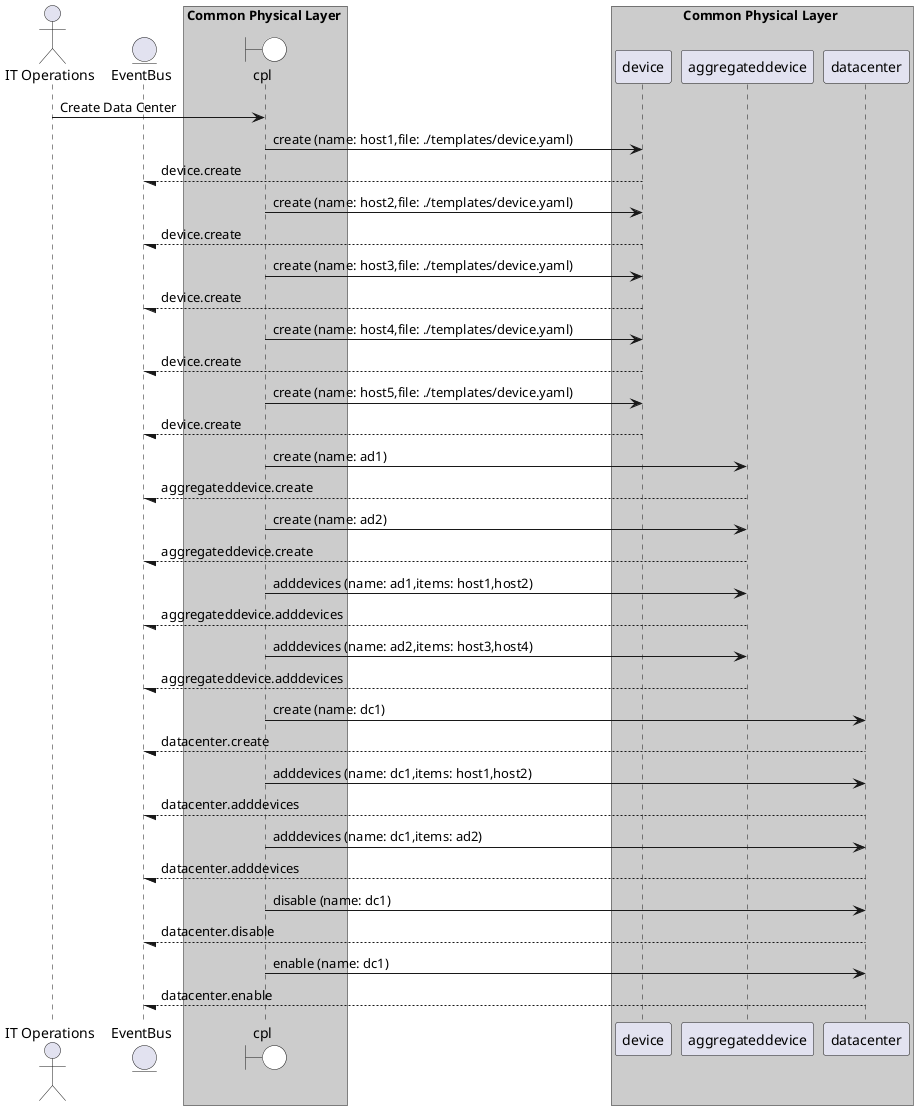 @startuml

actor "IT Operations"


entity EventBus

box Common Physical Layer #cccccc
    boundary cpl #white
end box


box Common Physical Layer #cccccc
            participant device
            participant aggregateddevice
            participant datacenter
    end box


"IT Operations" -> cpl: Create Data Center

    cpl -> "device": create (name: host1,file: ./templates/device.yaml)

    "device" --/ EventBus: device.create

    cpl -> "device": create (name: host2,file: ./templates/device.yaml)

    "device" --/ EventBus: device.create

    cpl -> "device": create (name: host3,file: ./templates/device.yaml)

    "device" --/ EventBus: device.create

    cpl -> "device": create (name: host4,file: ./templates/device.yaml)

    "device" --/ EventBus: device.create

    cpl -> "device": create (name: host5,file: ./templates/device.yaml)

    "device" --/ EventBus: device.create

    cpl -> "aggregateddevice": create (name: ad1)

    "aggregateddevice" --/ EventBus: aggregateddevice.create

    cpl -> "aggregateddevice": create (name: ad2)

    "aggregateddevice" --/ EventBus: aggregateddevice.create

    cpl -> "aggregateddevice": adddevices (name: ad1,items: host1,host2)

    "aggregateddevice" --/ EventBus: aggregateddevice.adddevices

    cpl -> "aggregateddevice": adddevices (name: ad2,items: host3,host4)

    "aggregateddevice" --/ EventBus: aggregateddevice.adddevices

    cpl -> "datacenter": create (name: dc1)

    "datacenter" --/ EventBus: datacenter.create

    cpl -> "datacenter": adddevices (name: dc1,items: host1,host2)

    "datacenter" --/ EventBus: datacenter.adddevices

    cpl -> "datacenter": adddevices (name: dc1,items: ad2)

    "datacenter" --/ EventBus: datacenter.adddevices

    cpl -> "datacenter": disable (name: dc1)

    "datacenter" --/ EventBus: datacenter.disable

    cpl -> "datacenter": enable (name: dc1)

    "datacenter" --/ EventBus: datacenter.enable



@enduml
